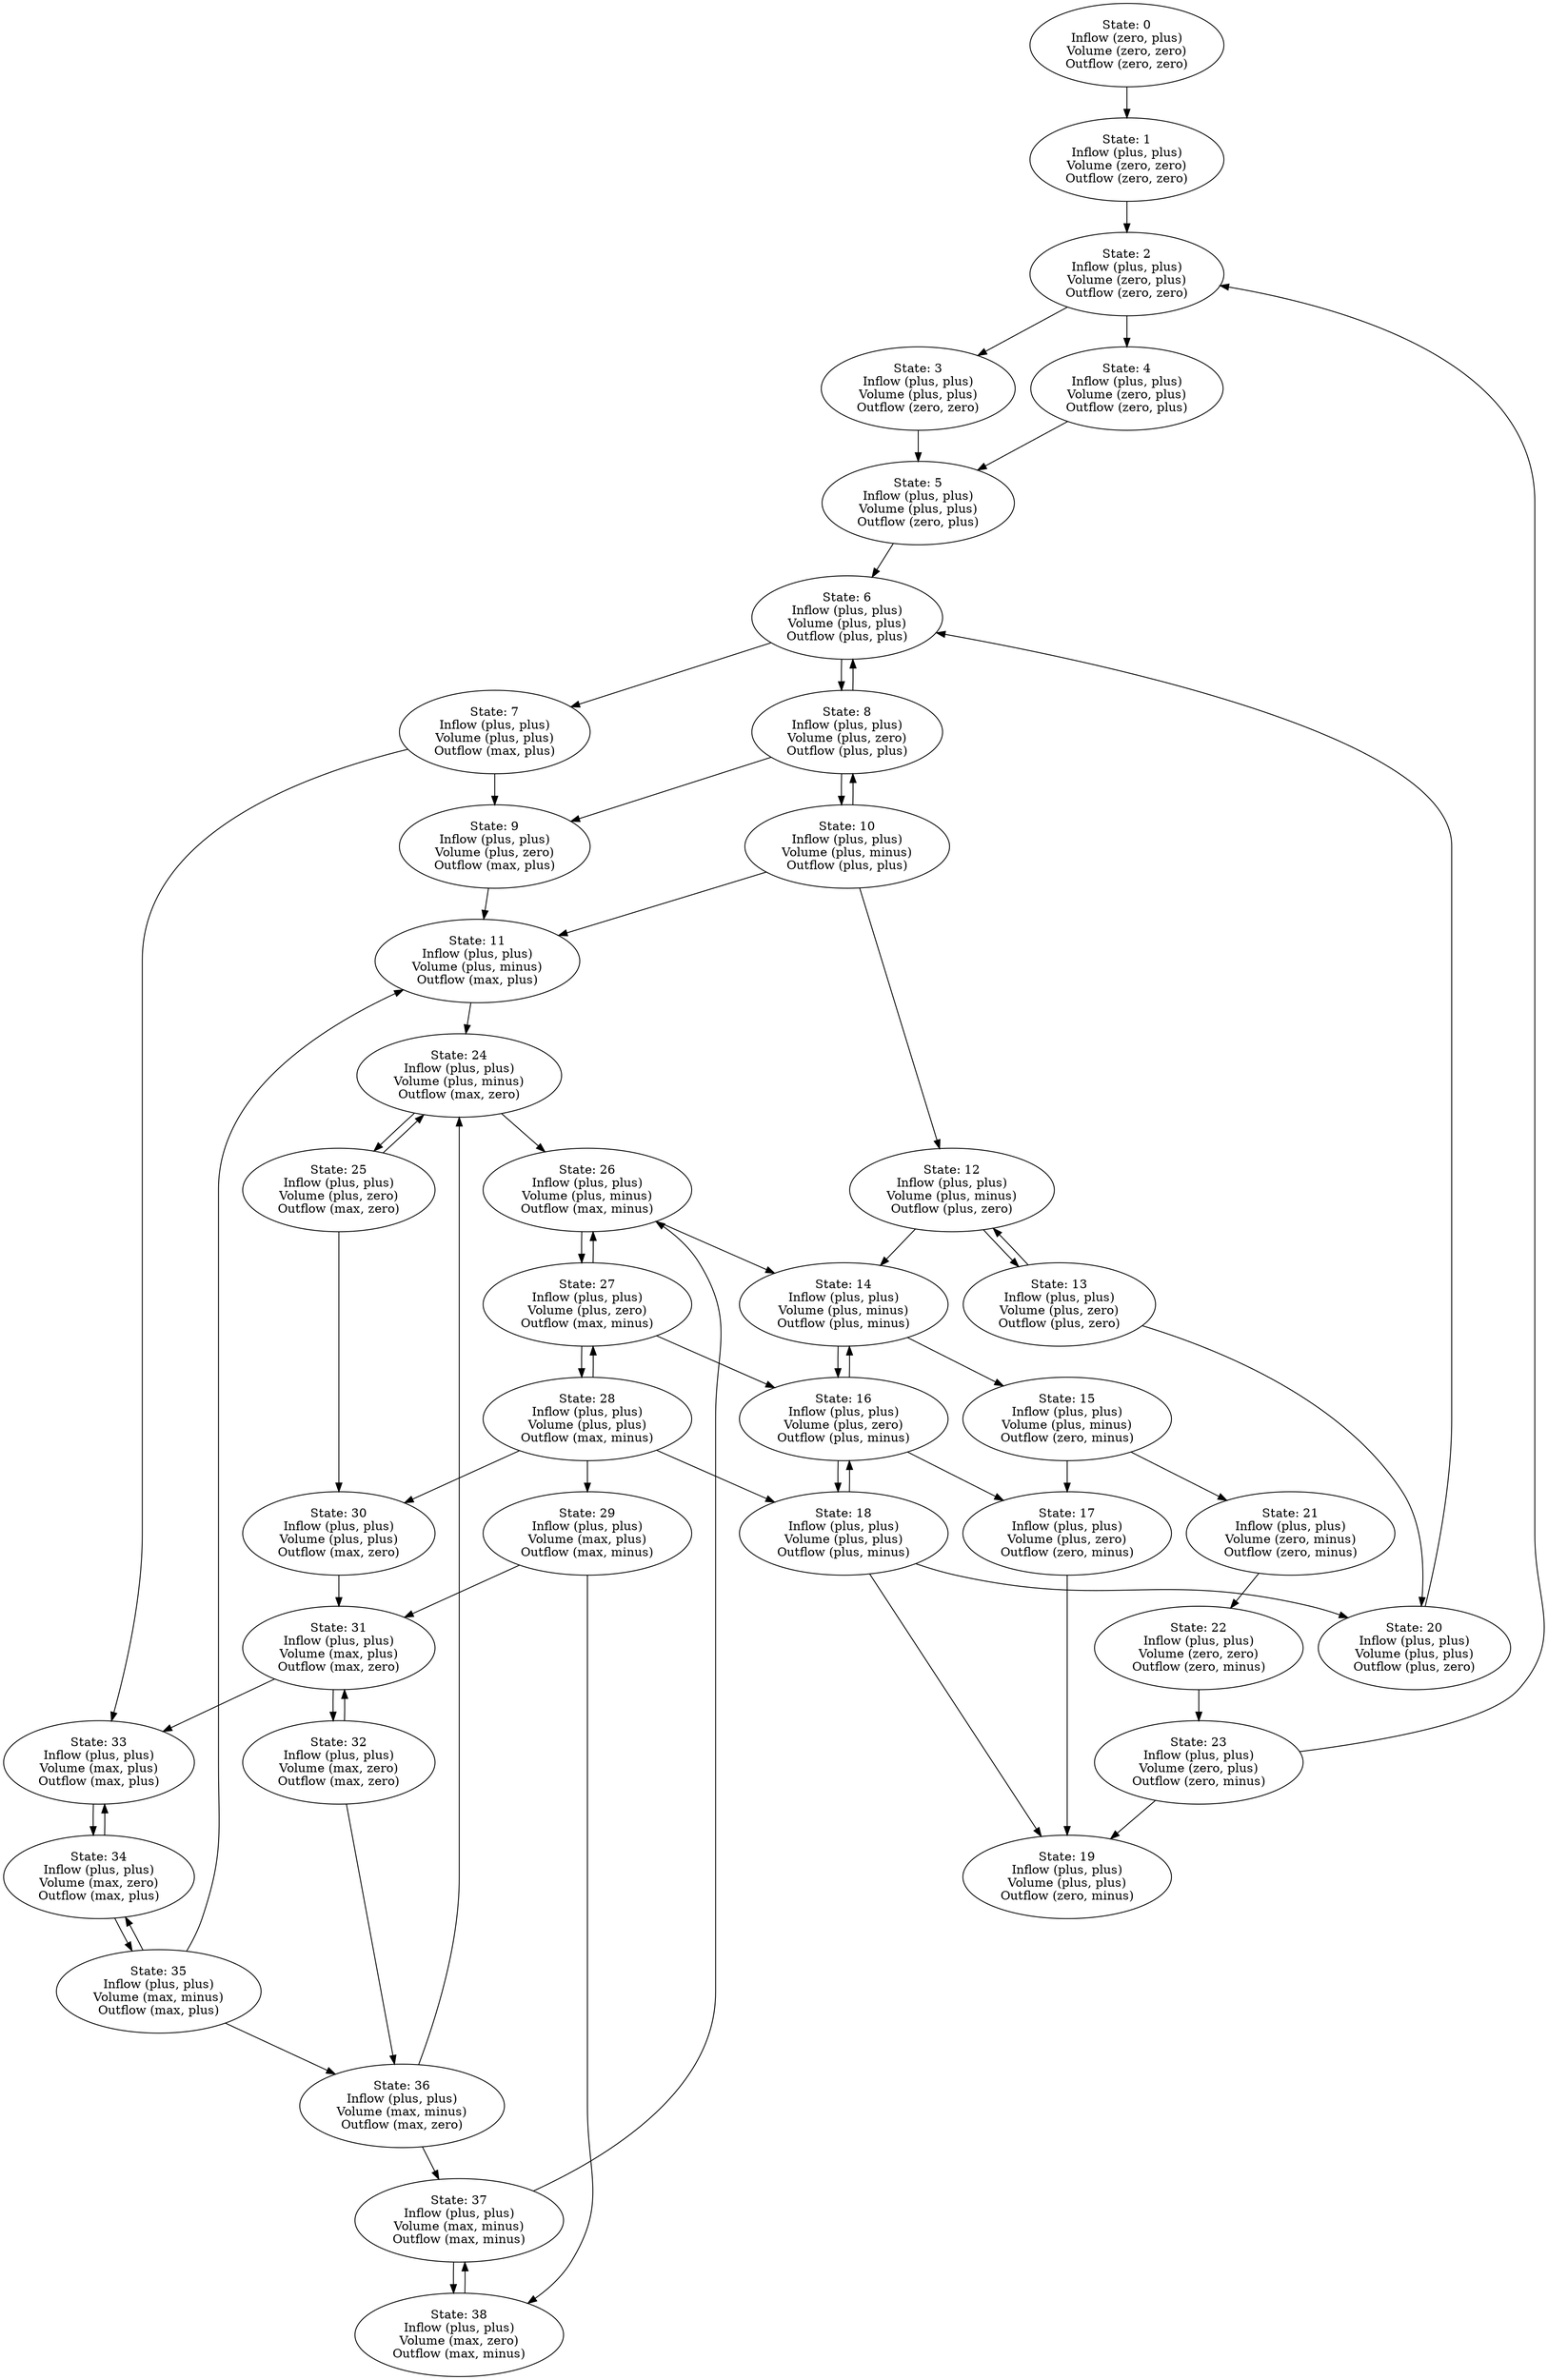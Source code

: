 digraph {
	0 [label="State: 0
Inflow (zero, plus)
Volume (zero, zero)
Outflow (zero, zero)
"]
	1 [label="State: 1
Inflow (plus, plus)
Volume (zero, zero)
Outflow (zero, zero)
"]
	2 [label="State: 2
Inflow (plus, plus)
Volume (zero, plus)
Outflow (zero, zero)
"]
	4 [label="State: 4
Inflow (plus, plus)
Volume (zero, plus)
Outflow (zero, plus)
"]
	5 [label="State: 5
Inflow (plus, plus)
Volume (plus, plus)
Outflow (zero, plus)
"]
	6 [label="State: 6
Inflow (plus, plus)
Volume (plus, plus)
Outflow (plus, plus)
"]
	8 [label="State: 8
Inflow (plus, plus)
Volume (plus, zero)
Outflow (plus, plus)
"]
	10 [label="State: 10
Inflow (plus, plus)
Volume (plus, minus)
Outflow (plus, plus)
"]
	12 [label="State: 12
Inflow (plus, plus)
Volume (plus, minus)
Outflow (plus, zero)
"]
	14 [label="State: 14
Inflow (plus, plus)
Volume (plus, minus)
Outflow (plus, minus)
"]
	16 [label="State: 16
Inflow (plus, plus)
Volume (plus, zero)
Outflow (plus, minus)
"]
	18 [label="State: 18
Inflow (plus, plus)
Volume (plus, plus)
Outflow (plus, minus)
"]
	20 [label="State: 20
Inflow (plus, plus)
Volume (plus, plus)
Outflow (plus, zero)
"]
	19 [label="State: 19
Inflow (plus, plus)
Volume (plus, plus)
Outflow (zero, minus)
"]
	17 [label="State: 17
Inflow (plus, plus)
Volume (plus, zero)
Outflow (zero, minus)
"]
	15 [label="State: 15
Inflow (plus, plus)
Volume (plus, minus)
Outflow (zero, minus)
"]
	21 [label="State: 21
Inflow (plus, plus)
Volume (zero, minus)
Outflow (zero, minus)
"]
	22 [label="State: 22
Inflow (plus, plus)
Volume (zero, zero)
Outflow (zero, minus)
"]
	23 [label="State: 23
Inflow (plus, plus)
Volume (zero, plus)
Outflow (zero, minus)
"]
	13 [label="State: 13
Inflow (plus, plus)
Volume (plus, zero)
Outflow (plus, zero)
"]
	11 [label="State: 11
Inflow (plus, plus)
Volume (plus, minus)
Outflow (max, plus)
"]
	24 [label="State: 24
Inflow (plus, plus)
Volume (plus, minus)
Outflow (max, zero)
"]
	26 [label="State: 26
Inflow (plus, plus)
Volume (plus, minus)
Outflow (max, minus)
"]
	27 [label="State: 27
Inflow (plus, plus)
Volume (plus, zero)
Outflow (max, minus)
"]
	28 [label="State: 28
Inflow (plus, plus)
Volume (plus, plus)
Outflow (max, minus)
"]
	30 [label="State: 30
Inflow (plus, plus)
Volume (plus, plus)
Outflow (max, zero)
"]
	31 [label="State: 31
Inflow (plus, plus)
Volume (max, plus)
Outflow (max, zero)
"]
	33 [label="State: 33
Inflow (plus, plus)
Volume (max, plus)
Outflow (max, plus)
"]
	34 [label="State: 34
Inflow (plus, plus)
Volume (max, zero)
Outflow (max, plus)
"]
	35 [label="State: 35
Inflow (plus, plus)
Volume (max, minus)
Outflow (max, plus)
"]
	36 [label="State: 36
Inflow (plus, plus)
Volume (max, minus)
Outflow (max, zero)
"]
	37 [label="State: 37
Inflow (plus, plus)
Volume (max, minus)
Outflow (max, minus)
"]
	38 [label="State: 38
Inflow (plus, plus)
Volume (max, zero)
Outflow (max, minus)
"]
	32 [label="State: 32
Inflow (plus, plus)
Volume (max, zero)
Outflow (max, zero)
"]
	29 [label="State: 29
Inflow (plus, plus)
Volume (max, plus)
Outflow (max, minus)
"]
	25 [label="State: 25
Inflow (plus, plus)
Volume (plus, zero)
Outflow (max, zero)
"]
	9 [label="State: 9
Inflow (plus, plus)
Volume (plus, zero)
Outflow (max, plus)
"]
	7 [label="State: 7
Inflow (plus, plus)
Volume (plus, plus)
Outflow (max, plus)
"]
	3 [label="State: 3
Inflow (plus, plus)
Volume (plus, plus)
Outflow (zero, zero)
"]
	0 -> 1
	1 -> 2
	2 -> 3
	2 -> 4
	4 -> 5
	5 -> 6
	6 -> 7
	6 -> 8
	8 -> 9
	8 -> 6
	8 -> 10
	10 -> 11
	10 -> 8
	10 -> 12
	12 -> 13
	12 -> 14
	14 -> 15
	14 -> 16
	16 -> 17
	16 -> 18
	16 -> 14
	18 -> 19
	18 -> 16
	18 -> 20
	20 -> 6
	17 -> 19
	15 -> 21
	15 -> 17
	21 -> 22
	22 -> 23
	23 -> 19
	23 -> 2
	13 -> 20
	13 -> 12
	11 -> 24
	24 -> 25
	24 -> 26
	26 -> 14
	26 -> 27
	27 -> 16
	27 -> 28
	27 -> 26
	28 -> 29
	28 -> 18
	28 -> 27
	28 -> 30
	30 -> 31
	31 -> 32
	31 -> 33
	33 -> 34
	34 -> 33
	34 -> 35
	35 -> 11
	35 -> 34
	35 -> 36
	36 -> 24
	36 -> 37
	37 -> 26
	37 -> 38
	38 -> 37
	32 -> 31
	32 -> 36
	29 -> 38
	29 -> 31
	25 -> 30
	25 -> 24
	9 -> 11
	7 -> 33
	7 -> 9
	3 -> 5
}
